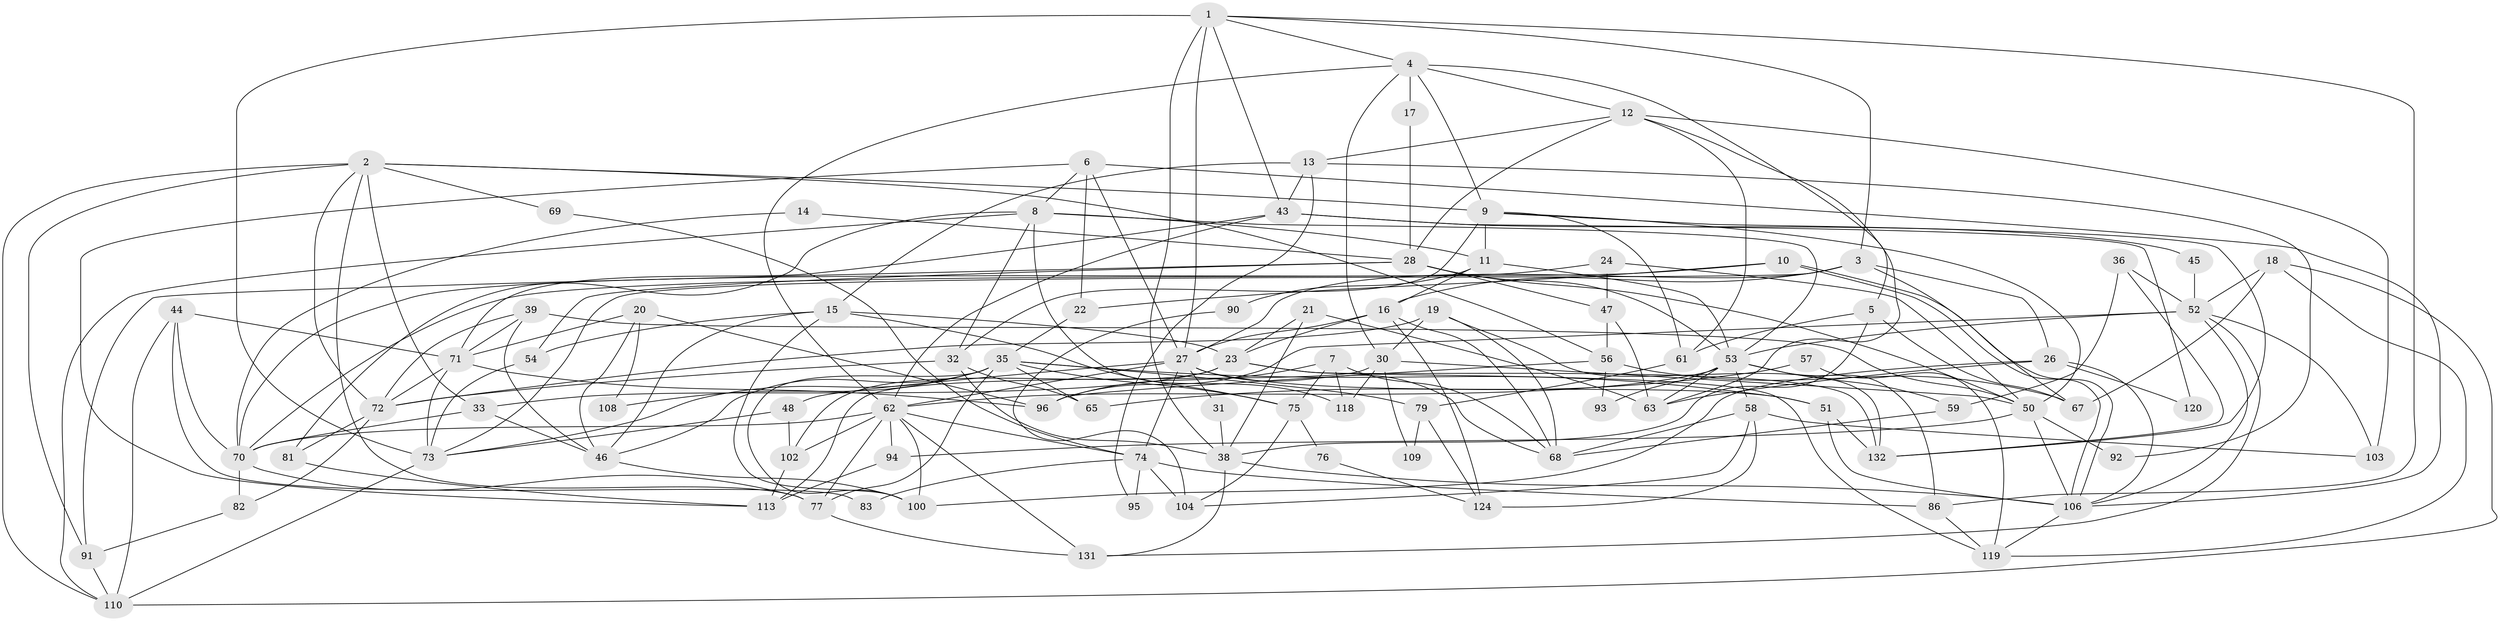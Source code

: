 // Generated by graph-tools (version 1.1) at 2025/24/03/03/25 07:24:02]
// undirected, 92 vertices, 219 edges
graph export_dot {
graph [start="1"]
  node [color=gray90,style=filled];
  1 [super="+25"];
  2 [super="+55"];
  3 [super="+40"];
  4 [super="+133"];
  5;
  6;
  7 [super="+34"];
  8 [super="+114"];
  9 [super="+37"];
  10;
  11 [super="+129"];
  12 [super="+127"];
  13 [super="+42"];
  14;
  15 [super="+111"];
  16;
  17;
  18 [super="+126"];
  19;
  20;
  21;
  22;
  23 [super="+64"];
  24;
  26 [super="+41"];
  27 [super="+117"];
  28 [super="+29"];
  30 [super="+128"];
  31;
  32 [super="+49"];
  33;
  35 [super="+87"];
  36;
  38 [super="+121"];
  39;
  43 [super="+60"];
  44;
  45;
  46 [super="+130"];
  47;
  48 [super="+107"];
  50 [super="+116"];
  51;
  52 [super="+105"];
  53 [super="+101"];
  54;
  56 [super="+80"];
  57;
  58 [super="+115"];
  59;
  61;
  62 [super="+123"];
  63 [super="+66"];
  65;
  67 [super="+78"];
  68 [super="+85"];
  69;
  70 [super="+134"];
  71 [super="+99"];
  72 [super="+84"];
  73 [super="+89"];
  74 [super="+98"];
  75;
  76;
  77 [super="+88"];
  79;
  81;
  82;
  83;
  86;
  90;
  91;
  92;
  93;
  94;
  95;
  96 [super="+97"];
  100 [super="+122"];
  102;
  103;
  104;
  106 [super="+112"];
  108;
  109;
  110 [super="+125"];
  113;
  118;
  119;
  120;
  124;
  131;
  132;
  1 -- 38;
  1 -- 3;
  1 -- 86;
  1 -- 27;
  1 -- 73 [weight=2];
  1 -- 43;
  1 -- 4;
  2 -- 33;
  2 -- 56 [weight=2];
  2 -- 91;
  2 -- 69;
  2 -- 72;
  2 -- 110;
  2 -- 9;
  2 -- 77;
  3 -- 16;
  3 -- 26;
  3 -- 27;
  3 -- 67;
  3 -- 73;
  4 -- 62;
  4 -- 12;
  4 -- 30;
  4 -- 17;
  4 -- 5;
  4 -- 9;
  5 -- 61;
  5 -- 38;
  5 -- 67;
  6 -- 113;
  6 -- 8;
  6 -- 22;
  6 -- 27;
  6 -- 106;
  7 -- 118;
  7 -- 75;
  7 -- 96;
  7 -- 68;
  8 -- 53;
  8 -- 11;
  8 -- 81;
  8 -- 118;
  8 -- 32;
  8 -- 110;
  9 -- 32;
  9 -- 132;
  9 -- 11;
  9 -- 50;
  9 -- 61;
  10 -- 106;
  10 -- 106;
  10 -- 22;
  10 -- 70;
  11 -- 90;
  11 -- 16;
  11 -- 53;
  12 -- 28;
  12 -- 13;
  12 -- 103;
  12 -- 63;
  12 -- 61;
  13 -- 92;
  13 -- 43;
  13 -- 15;
  13 -- 95;
  14 -- 28;
  14 -- 70;
  15 -- 75;
  15 -- 46;
  15 -- 100;
  15 -- 23;
  15 -- 54;
  16 -- 124;
  16 -- 68;
  16 -- 27;
  16 -- 23;
  17 -- 28;
  18 -- 52;
  18 -- 67;
  18 -- 119;
  18 -- 110;
  19 -- 68;
  19 -- 132;
  19 -- 72;
  19 -- 30;
  20 -- 71;
  20 -- 108;
  20 -- 46;
  20 -- 96;
  21 -- 38;
  21 -- 63;
  21 -- 23;
  22 -- 35;
  23 -- 102;
  23 -- 33;
  23 -- 132;
  23 -- 119;
  24 -- 50;
  24 -- 47;
  24 -- 70;
  26 -- 100;
  26 -- 120;
  26 -- 63;
  26 -- 106;
  27 -- 51;
  27 -- 74;
  27 -- 48;
  27 -- 68;
  27 -- 31;
  27 -- 62;
  28 -- 50;
  28 -- 54;
  28 -- 91;
  28 -- 47;
  28 -- 53;
  30 -- 113;
  30 -- 109;
  30 -- 50;
  30 -- 118;
  31 -- 38;
  32 -- 72 [weight=2];
  32 -- 65;
  32 -- 38;
  33 -- 70;
  33 -- 46;
  35 -- 75;
  35 -- 65;
  35 -- 79;
  35 -- 108;
  35 -- 73;
  35 -- 51;
  35 -- 100;
  35 -- 46;
  35 -- 77;
  36 -- 132;
  36 -- 59;
  36 -- 52;
  38 -- 131;
  38 -- 106;
  39 -- 71;
  39 -- 50;
  39 -- 72;
  39 -- 46;
  43 -- 62;
  43 -- 45;
  43 -- 120;
  43 -- 71;
  44 -- 71;
  44 -- 83;
  44 -- 110;
  44 -- 70;
  45 -- 52;
  46 -- 100;
  47 -- 63;
  47 -- 56;
  48 -- 102;
  48 -- 73;
  50 -- 94;
  50 -- 106;
  50 -- 92;
  51 -- 132;
  51 -- 106;
  52 -- 53;
  52 -- 103;
  52 -- 106;
  52 -- 131;
  52 -- 96;
  53 -- 86;
  53 -- 62;
  53 -- 58 [weight=2];
  53 -- 59;
  53 -- 63;
  53 -- 93;
  54 -- 73;
  56 -- 96;
  56 -- 93;
  56 -- 67;
  57 -- 65;
  57 -- 119;
  58 -- 103;
  58 -- 104;
  58 -- 124;
  58 -- 68;
  59 -- 68;
  61 -- 79;
  62 -- 70;
  62 -- 131;
  62 -- 100;
  62 -- 102;
  62 -- 94;
  62 -- 74;
  62 -- 77;
  69 -- 74;
  70 -- 82;
  70 -- 77;
  71 -- 73;
  71 -- 96 [weight=2];
  71 -- 72;
  72 -- 81;
  72 -- 82;
  73 -- 110;
  74 -- 86;
  74 -- 83;
  74 -- 95 [weight=2];
  74 -- 104;
  75 -- 104;
  75 -- 76;
  76 -- 124;
  77 -- 131;
  79 -- 109;
  79 -- 124;
  81 -- 113;
  82 -- 91;
  86 -- 119;
  90 -- 104;
  91 -- 110;
  94 -- 113;
  102 -- 113;
  106 -- 119;
}

